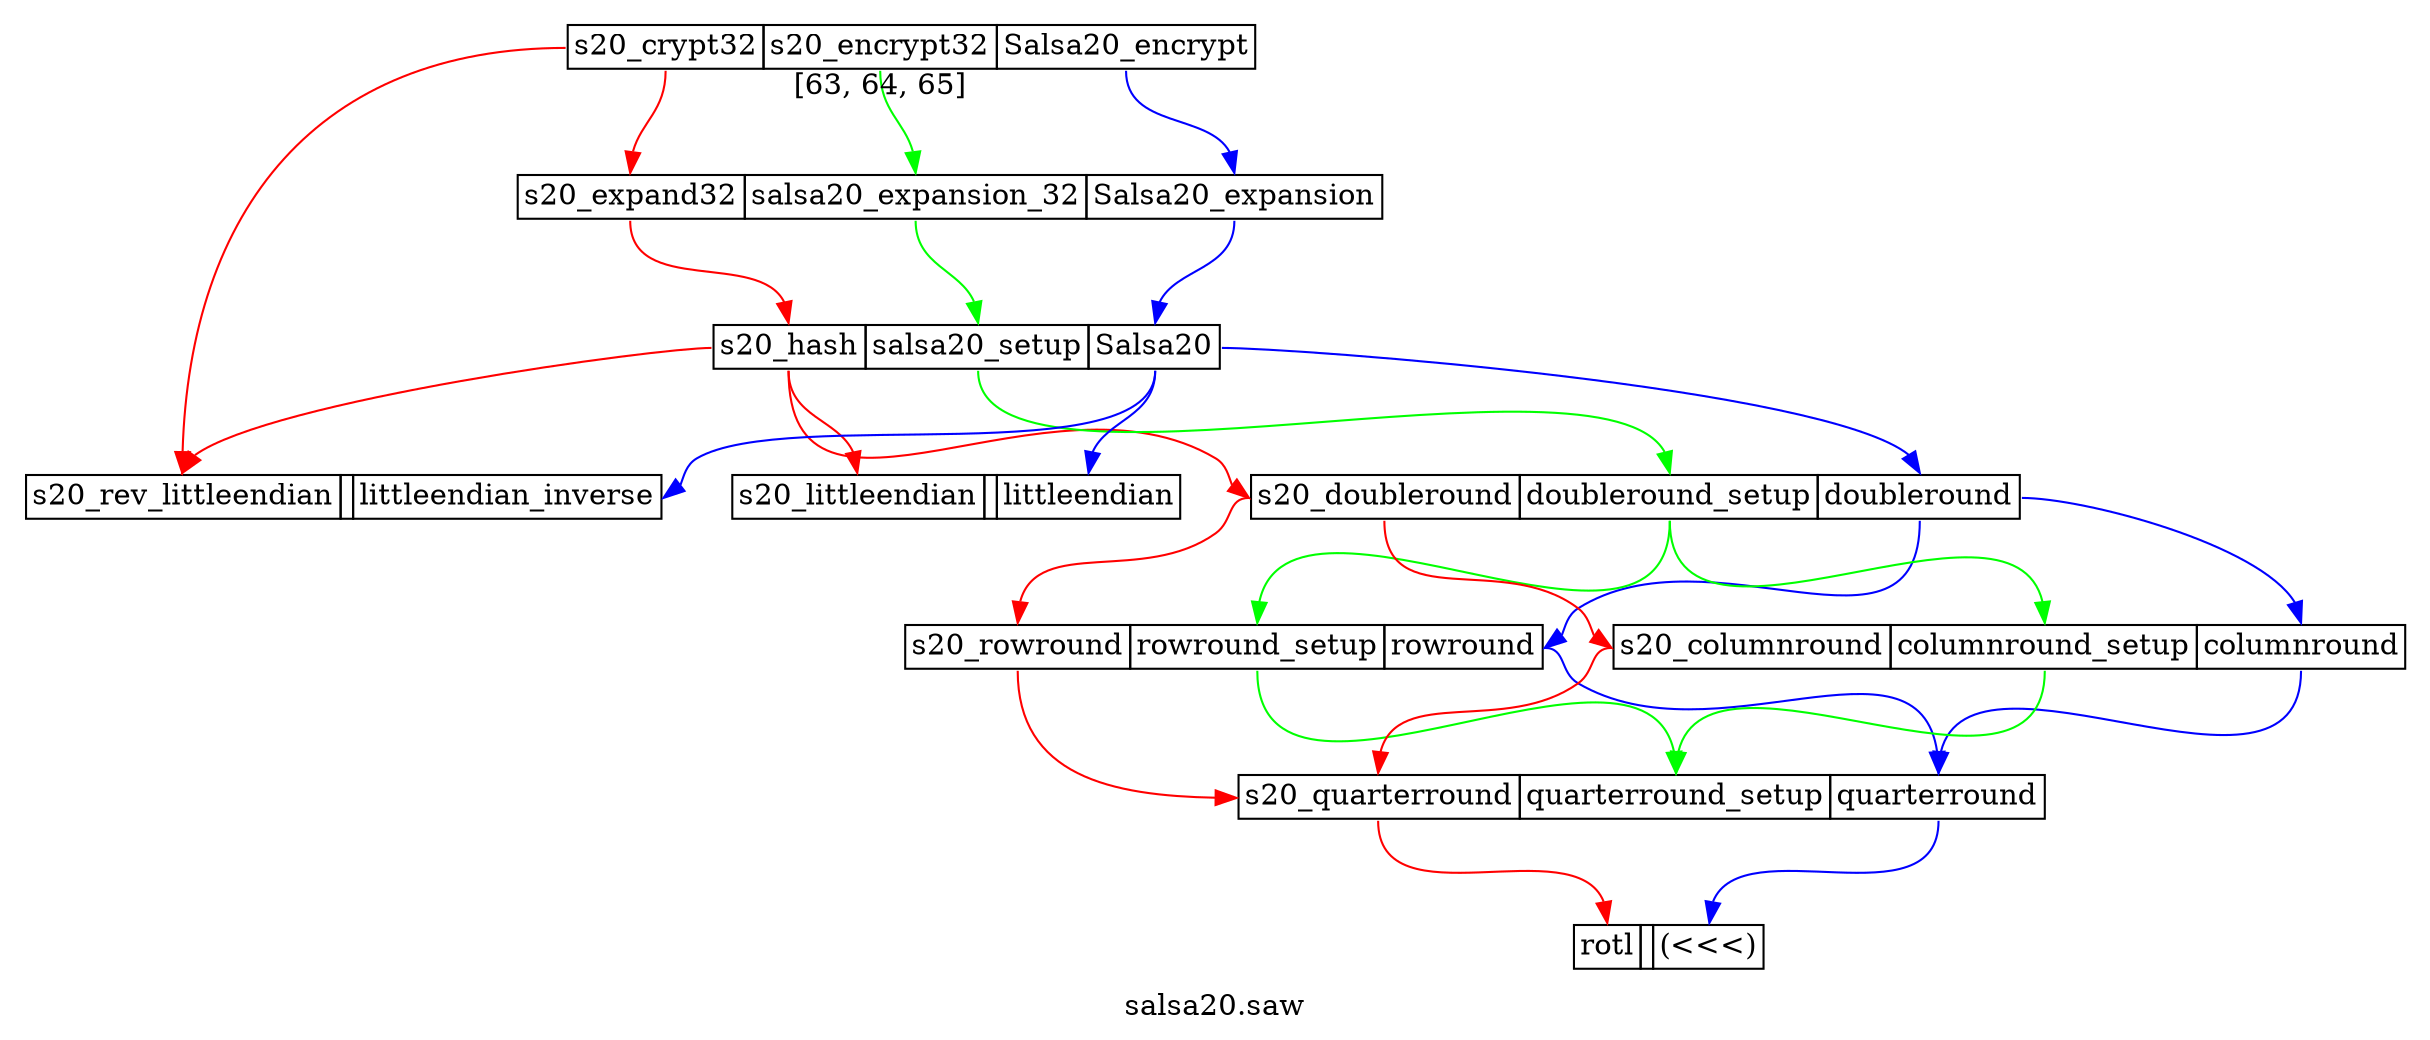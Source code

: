digraph "salsa20.saw.dot" {
	label="salsa20.saw";

	node [shape="plaintext"];
	r [label=<
	   <table border="0" cellborder="1" cellspacing="0"><tr>
	   <td port="i">rotl</td>
	   <td port="s"></td>
	   <td port="c">(&lt;&lt;&lt;)</td>
	   </tr></table>
	   >];

	qr [label=<<table border="0" cellborder="1" cellspacing="0"><tr>
	   <td port="i">s20_quarterround</td>
	   <td port="s">quarterround_setup</td>
	   <td port="c">quarterround</td>
	   </tr></table>>];

	rr [label=<<table border="0" cellborder="1" cellspacing="0"><tr>
	   <td port="i">s20_rowround</td>
	   <td port="s">rowround_setup</td>
	   <td port="c">rowround</td>
	   </tr></table>>];

	cr [label=<<table border="0" cellborder="1" cellspacing="0"><tr>
	   <td port="i">s20_columnround</td>
	   <td port="s">columnround_setup</td>
	   <td port="c">columnround</td>
	   </tr></table>>];

	dr [label=<<table border="0" cellborder="1" cellspacing="0"><tr>
	   <td port="i">s20_doubleround</td>
	   <td port="s">doubleround_setup</td>
	   <td port="c">doubleround</td>
	   </tr></table>>];

	le [label=<<table border="0" cellborder="1" cellspacing="0"><tr>
	   <td port="i">s20_littleendian</td>
	   <td port="s"></td>
	   <td port="c">littleendian</td>
	   </tr></table>>];

	rle [label=<<table border="0" cellborder="1" cellspacing="0"><tr>
	   <td port="i">s20_rev_littleendian</td>
	   <td port="s"></td>
	   <td port="c">littleendian_inverse</td>
	   </tr></table>>];

	s20 [label=<<table border="0" cellborder="1" cellspacing="0"><tr>
	   <td port="i">s20_hash</td>
	   <td port="s">salsa20_setup</td>
	   <td port="c">Salsa20</td>
	   </tr></table>>];

	s20e32 [label=<<table border="0" cellborder="1" cellspacing="0"><tr>
	   <td port="i">s20_expand32</td>
	   <td port="s">salsa20_expansion_32</td>
	   <td port="c">Salsa20_expansion</td>
	   </tr></table>>];

	s20enc [label=<<table border="0" cellborder="1" cellspacing="0"><tr>
	   <td port="i">s20_crypt32</td>
	   <td port="s">s20_encrypt32</td>
	   <td port="c">Salsa20_encrypt</td>
	   </tr></table>>];

	edge [color="red"];
	s20enc:i -> rle:i;
	s20enc:i -> s20e32:i;
	s20e32:i -> s20:i;
	s20:i -> le:i;
	s20:i -> dr:i;
	s20:i -> rle:i;
	dr:i -> cr:i;
	dr:i -> rr:i;
	cr:i -> qr:i;
	rr:i -> qr:i;
	qr:i -> r:i;

	edge [color="blue"];
	qr:c -> r:c;
	rr:c -> qr:c;
	cr:c -> qr:c;
	dr:c -> cr:c;
	dr:c -> rr:c;
	s20:c -> le:c;
	s20:c -> rle:c;
	s20:c -> dr:c;
	s20e32:c -> s20:c;
	s20enc:c -> s20e32:c;

	edge [color="green"];
	rr:s -> qr:s;
	cr:s -> qr:s;
	dr:s -> cr:s;
	dr:s -> rr:s;
	s20:s -> dr:s;
	s20e32:s -> s20:s;
	s20enc:s -> s20e32:s [taillabel="[63, 64, 65]"];
}
